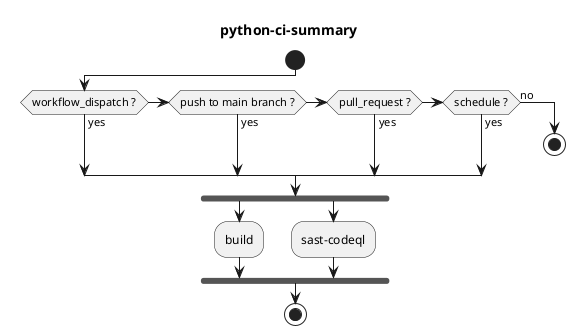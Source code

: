 @startuml

title python-ci-summary

start

if (workflow_dispatch ?) then (yes)
elseif (push to main branch ?) then (yes)
elseif (pull_request ?) then (yes)
elseif (schedule ?) then (yes)
else (no)
  stop
endif

fork
  :build;
fork again
  :sast-codeql;
end fork

stop

@enduml
